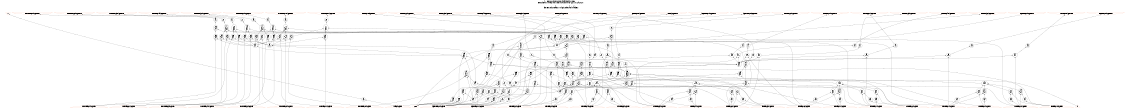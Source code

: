 # Network structure generated by ABC

digraph network {
size = "7.5,10";
center = true;
edge [dir = back];

{
  node [shape = plaintext];
  edge [style = invis];
  LevelTitle1 [label=""];
  LevelTitle2 [label=""];
  Level11 [label = ""];
  Level10 [label = ""];
  Level9 [label = ""];
  Level8 [label = ""];
  Level7 [label = ""];
  Level6 [label = ""];
  Level5 [label = ""];
  Level4 [label = ""];
  Level3 [label = ""];
  Level2 [label = ""];
  Level1 [label = ""];
  Level0 [label = ""];
  LevelTitle1 ->  LevelTitle2 ->  Level11 ->  Level10 ->  Level9 ->  Level8 ->  Level7 ->  Level6 ->  Level5 ->  Level4 ->  Level3 ->  Level2 ->  Level1 ->  Level0;
}

{
  rank = same;
  LevelTitle1;
  title1 [shape=plaintext,
          fontsize=20,
          fontname = "Times-Roman",
          label="Network structure visualized by ABC\nBenchmark \"b09_C.blif\". Time was Thu Oct  8 21:07:29 2020. "
         ];
}

{
  rank = same;
  LevelTitle2;
  title2 [shape=plaintext,
          fontsize=18,
          fontname = "Times-Roman",
          label="The network contains 170 logic nodes and 0 latches.\n"
         ];
}

{
  rank = same;
  Level11;
  Node29 [label = "Y", shape = invtriangle, color = coral, fillcolor = coral];
  Node30 [label = "D_OUT_REG_7__SCAN_OUT", shape = invtriangle, color = coral, fillcolor = coral];
  Node31 [label = "D_OUT_REG_6__SCAN_OUT", shape = invtriangle, color = coral, fillcolor = coral];
  Node32 [label = "D_OUT_REG_5__SCAN_OUT", shape = invtriangle, color = coral, fillcolor = coral];
  Node33 [label = "D_OUT_REG_4__SCAN_OUT", shape = invtriangle, color = coral, fillcolor = coral];
  Node34 [label = "D_OUT_REG_3__SCAN_OUT", shape = invtriangle, color = coral, fillcolor = coral];
  Node35 [label = "D_OUT_REG_2__SCAN_OUT", shape = invtriangle, color = coral, fillcolor = coral];
  Node36 [label = "D_OUT_REG_1__SCAN_OUT", shape = invtriangle, color = coral, fillcolor = coral];
  Node37 [label = "D_OUT_REG_0__SCAN_OUT", shape = invtriangle, color = coral, fillcolor = coral];
  Node38 [label = "OLD_REG_7__SCAN_OUT", shape = invtriangle, color = coral, fillcolor = coral];
  Node39 [label = "OLD_REG_6__SCAN_OUT", shape = invtriangle, color = coral, fillcolor = coral];
  Node40 [label = "OLD_REG_5__SCAN_OUT", shape = invtriangle, color = coral, fillcolor = coral];
  Node41 [label = "OLD_REG_4__SCAN_OUT", shape = invtriangle, color = coral, fillcolor = coral];
  Node42 [label = "OLD_REG_3__SCAN_OUT", shape = invtriangle, color = coral, fillcolor = coral];
  Node43 [label = "OLD_REG_2__SCAN_OUT", shape = invtriangle, color = coral, fillcolor = coral];
  Node44 [label = "OLD_REG_1__SCAN_OUT", shape = invtriangle, color = coral, fillcolor = coral];
  Node45 [label = "OLD_REG_0__SCAN_OUT", shape = invtriangle, color = coral, fillcolor = coral];
  Node46 [label = "Y_REG_SCAN_OUT", shape = invtriangle, color = coral, fillcolor = coral];
  Node47 [label = "STATO_REG_1__SCAN_OUT", shape = invtriangle, color = coral, fillcolor = coral];
  Node48 [label = "STATO_REG_0__SCAN_OUT", shape = invtriangle, color = coral, fillcolor = coral];
  Node49 [label = "D_IN_REG_8__SCAN_OUT", shape = invtriangle, color = coral, fillcolor = coral];
  Node50 [label = "D_IN_REG_7__SCAN_OUT", shape = invtriangle, color = coral, fillcolor = coral];
  Node51 [label = "D_IN_REG_6__SCAN_OUT", shape = invtriangle, color = coral, fillcolor = coral];
  Node52 [label = "D_IN_REG_5__SCAN_OUT", shape = invtriangle, color = coral, fillcolor = coral];
  Node53 [label = "D_IN_REG_4__SCAN_OUT", shape = invtriangle, color = coral, fillcolor = coral];
  Node54 [label = "D_IN_REG_3__SCAN_OUT", shape = invtriangle, color = coral, fillcolor = coral];
  Node55 [label = "D_IN_REG_2__SCAN_OUT", shape = invtriangle, color = coral, fillcolor = coral];
  Node56 [label = "D_IN_REG_1__SCAN_OUT", shape = invtriangle, color = coral, fillcolor = coral];
  Node57 [label = "D_IN_REG_0__SCAN_OUT", shape = invtriangle, color = coral, fillcolor = coral];
}

{
  rank = same;
  Level10;
  Node59 [label = "59\n1 1", shape = ellipse];
  Node60 [label = "60\n1 1", shape = ellipse];
  Node61 [label = "61\n1 1", shape = ellipse];
  Node62 [label = "62\n1 1", shape = ellipse];
  Node63 [label = "63\n1 1", shape = ellipse];
  Node64 [label = "64\n1 1", shape = ellipse];
  Node65 [label = "65\n1 1", shape = ellipse];
  Node66 [label = "66\n1 1", shape = ellipse];
}

{
  rank = same;
  Level9;
  Node78 [label = "78\n1 1", shape = ellipse];
  Node111 [label = "111\n0-- 1\n-0- 1\n--0 1", shape = ellipse];
  Node112 [label = "112\n0-- 1\n-0- 1\n--0 1", shape = ellipse];
  Node113 [label = "113\n0-- 1\n-0- 1\n--0 1", shape = ellipse];
  Node114 [label = "114\n0-- 1\n-0- 1\n--0 1", shape = ellipse];
  Node115 [label = "115\n0-- 1\n-0- 1\n--0 1", shape = ellipse];
  Node116 [label = "116\n0-- 1\n-0- 1\n--0 1", shape = ellipse];
  Node117 [label = "117\n0-- 1\n-0- 1\n--0 1", shape = ellipse];
  Node118 [label = "118\n0- 1\n-0 1", shape = ellipse];
}

{
  rank = same;
  Level8;
  Node77 [label = "77\n1 1", shape = ellipse];
  Node101 [label = "101\n0- 1\n-0 1", shape = ellipse];
  Node155 [label = "155\n0- 1\n-0 1", shape = ellipse];
  Node156 [label = "156\n0- 1\n-0 1", shape = ellipse];
  Node157 [label = "157\n0- 1\n-0 1", shape = ellipse];
  Node158 [label = "158\n0- 1\n-0 1", shape = ellipse];
  Node159 [label = "159\n0- 1\n-0 1", shape = ellipse];
  Node160 [label = "160\n0- 1\n-0 1", shape = ellipse];
  Node161 [label = "161\n0- 1\n-0 1", shape = ellipse];
  Node162 [label = "162\n0- 1\n-0 1", shape = ellipse];
  Node163 [label = "163\n0- 1\n-0 1", shape = ellipse];
  Node164 [label = "164\n0- 1\n-0 1", shape = ellipse];
  Node165 [label = "165\n0- 1\n-0 1", shape = ellipse];
  Node166 [label = "166\n0- 1\n-0 1", shape = ellipse];
  Node167 [label = "167\n0- 1\n-0 1", shape = ellipse];
  Node168 [label = "168\n0- 1\n-0 1", shape = ellipse];
  Node169 [label = "169\n0- 1\n-0 1", shape = ellipse];
  Node170 [label = "170\n0- 1\n-0 1", shape = ellipse];
  Node171 [label = "171\n0- 1\n-0 1", shape = ellipse];
  Node172 [label = "172\n0- 1\n-0 1", shape = ellipse];
  Node173 [label = "173\n0- 1\n-0 1", shape = ellipse];
  Node174 [label = "174\n0- 1\n-0 1", shape = ellipse];
  Node175 [label = "175\n0- 1\n-0 1", shape = ellipse];
  Node176 [label = "176\n0- 1\n-0 1", shape = ellipse];
  Node177 [label = "177\n0- 1\n-0 1", shape = ellipse];
}

{
  rank = same;
  Level7;
  Node75 [label = "75\n1 1", shape = ellipse];
  Node79 [label = "79\n1 1", shape = ellipse];
  Node80 [label = "80\n1 1", shape = ellipse];
  Node81 [label = "81\n1 1", shape = ellipse];
  Node82 [label = "82\n1 1", shape = ellipse];
  Node83 [label = "83\n1 1", shape = ellipse];
  Node84 [label = "84\n1 1", shape = ellipse];
  Node85 [label = "85\n1 1", shape = ellipse];
  Node86 [label = "86\n1 1", shape = ellipse];
  Node88 [label = "88\n11 1", shape = ellipse];
  Node89 [label = "89\n11 1", shape = ellipse];
  Node91 [label = "91\n0-- 1\n-0- 1\n--0 1", shape = ellipse];
  Node154 [label = "154\n0 1", shape = ellipse];
  Node204 [label = "204\n0- 1\n-0 1", shape = ellipse];
}

{
  rank = same;
  Level6;
  Node67 [label = "67\n1 1", shape = ellipse];
  Node68 [label = "68\n1 1", shape = ellipse];
  Node69 [label = "69\n1 1", shape = ellipse];
  Node70 [label = "70\n1 1", shape = ellipse];
  Node71 [label = "71\n1 1", shape = ellipse];
  Node72 [label = "72\n1 1", shape = ellipse];
  Node73 [label = "73\n1 1", shape = ellipse];
  Node74 [label = "74\n1 1", shape = ellipse];
  Node93 [label = "93\n11 1", shape = ellipse];
  Node94 [label = "94\n11 1", shape = ellipse];
  Node95 [label = "95\n11 1", shape = ellipse];
  Node96 [label = "96\n11 1", shape = ellipse];
  Node97 [label = "97\n11 1", shape = ellipse];
  Node98 [label = "98\n11 1", shape = ellipse];
  Node99 [label = "99\n11 1", shape = ellipse];
  Node100 [label = "100\n11 1", shape = ellipse];
  Node102 [label = "102\n0-- 1\n-0- 1\n--0 1", shape = ellipse];
  Node140 [label = "140\n0-- 1\n-0- 1\n--0 1", shape = ellipse];
  Node153 [label = "153\n0- 1\n-0 1", shape = ellipse];
  Node200 [label = "200\n0- 1\n-0 1", shape = ellipse];
}

{
  rank = same;
  Level5;
  Node103 [label = "103\n0- 1\n-0 1", shape = ellipse];
  Node104 [label = "104\n0- 1\n-0 1", shape = ellipse];
  Node105 [label = "105\n0- 1\n-0 1", shape = ellipse];
  Node106 [label = "106\n0- 1\n-0 1", shape = ellipse];
  Node107 [label = "107\n0- 1\n-0 1", shape = ellipse];
  Node108 [label = "108\n0- 1\n-0 1", shape = ellipse];
  Node109 [label = "109\n0- 1\n-0 1", shape = ellipse];
  Node110 [label = "110\n0- 1\n-0 1", shape = ellipse];
  Node147 [label = "147\n0 1", shape = ellipse];
  Node150 [label = "150\n0- 1\n-0 1", shape = ellipse];
  Node199 [label = "199\n0- 1\n-0 1", shape = ellipse];
  Node203 [label = "203\n0- 1\n-0 1", shape = ellipse];
  Node206 [label = "206\n0- 1\n-0 1", shape = ellipse];
}

{
  rank = same;
  Level4;
  Node138 [label = "138\n0--- 1\n-0-- 1\n--0- 1\n---0 1", shape = ellipse];
  Node181 [label = "181\n0- 1\n-0 1", shape = ellipse];
  Node183 [label = "183\n0- 1\n-0 1", shape = ellipse];
  Node185 [label = "185\n0- 1\n-0 1", shape = ellipse];
  Node187 [label = "187\n0- 1\n-0 1", shape = ellipse];
  Node189 [label = "189\n0- 1\n-0 1", shape = ellipse];
  Node191 [label = "191\n0- 1\n-0 1", shape = ellipse];
  Node193 [label = "193\n0- 1\n-0 1", shape = ellipse];
  Node195 [label = "195\n0- 1\n-0 1", shape = ellipse];
  Node197 [label = "197\n0-- 1\n-0- 1\n--0 1", shape = ellipse];
  Node198 [label = "198\n0- 1\n-0 1", shape = ellipse];
  Node202 [label = "202\n0- 1\n-0 1", shape = ellipse];
  Node205 [label = "205\n0- 1\n-0 1", shape = ellipse];
}

{
  rank = same;
  Level3;
  Node76 [label = "76\n1 1", shape = ellipse];
  Node90 [label = "90\n11 1", shape = ellipse];
  Node143 [label = "143\n1111 1", shape = ellipse];
  Node144 [label = "144\n1111 1", shape = ellipse];
  Node145 [label = "145\n1111 1", shape = ellipse];
  Node146 [label = "146\n1111 1", shape = ellipse];
  Node148 [label = "148\n0 1", shape = ellipse];
  Node149 [label = "149\n0 1", shape = ellipse];
  Node179 [label = "179\n0- 1\n-0 1", shape = ellipse];
  Node180 [label = "180\n0- 1\n-0 1", shape = ellipse];
  Node182 [label = "182\n0- 1\n-0 1", shape = ellipse];
  Node184 [label = "184\n0- 1\n-0 1", shape = ellipse];
  Node186 [label = "186\n0- 1\n-0 1", shape = ellipse];
  Node188 [label = "188\n0- 1\n-0 1", shape = ellipse];
  Node190 [label = "190\n0- 1\n-0 1", shape = ellipse];
  Node192 [label = "192\n0- 1\n-0 1", shape = ellipse];
  Node194 [label = "194\n0- 1\n-0 1", shape = ellipse];
  Node224 [label = "224\n0- 1\n-0 1", shape = ellipse];
}

{
  rank = same;
  Level2;
  Node92 [label = "92\n0- 1\n-0 1", shape = ellipse];
  Node141 [label = "141\n0- 1\n-0 1", shape = ellipse];
  Node142 [label = "142\n0- 1\n-0 1", shape = ellipse];
  Node151 [label = "151\n0 1", shape = ellipse];
  Node152 [label = "152\n0- 1\n-0 1", shape = ellipse];
  Node178 [label = "178\n0- 1\n-0 1", shape = ellipse];
  Node201 [label = "201\n0- 1\n-0 1", shape = ellipse];
  Node207 [label = "207\n0- 1\n-0 1", shape = ellipse];
  Node208 [label = "208\n0- 1\n-0 1", shape = ellipse];
  Node209 [label = "209\n0- 1\n-0 1", shape = ellipse];
  Node210 [label = "210\n0- 1\n-0 1", shape = ellipse];
  Node211 [label = "211\n0- 1\n-0 1", shape = ellipse];
  Node212 [label = "212\n0- 1\n-0 1", shape = ellipse];
  Node213 [label = "213\n0- 1\n-0 1", shape = ellipse];
  Node214 [label = "214\n0- 1\n-0 1", shape = ellipse];
  Node215 [label = "215\n0- 1\n-0 1", shape = ellipse];
  Node216 [label = "216\n0- 1\n-0 1", shape = ellipse];
  Node217 [label = "217\n0- 1\n-0 1", shape = ellipse];
  Node218 [label = "218\n0- 1\n-0 1", shape = ellipse];
  Node219 [label = "219\n0- 1\n-0 1", shape = ellipse];
  Node220 [label = "220\n0- 1\n-0 1", shape = ellipse];
  Node221 [label = "221\n0- 1\n-0 1", shape = ellipse];
  Node222 [label = "222\n0- 1\n-0 1", shape = ellipse];
  Node223 [label = "223\n0- 1\n-0 1", shape = ellipse];
  Node225 [label = "225\n0- 1\n-0 1", shape = ellipse];
}

{
  rank = same;
  Level1;
  Node58 [label = "58\n1 1", shape = ellipse];
  Node87 [label = "87\n11 1", shape = ellipse];
  Node119 [label = "119\n0 1", shape = ellipse];
  Node120 [label = "120\n0 1", shape = ellipse];
  Node121 [label = "121\n0 1", shape = ellipse];
  Node122 [label = "122\n0 1", shape = ellipse];
  Node123 [label = "123\n0 1", shape = ellipse];
  Node124 [label = "124\n0 1", shape = ellipse];
  Node125 [label = "125\n0 1", shape = ellipse];
  Node126 [label = "126\n0 1", shape = ellipse];
  Node127 [label = "127\n0 1", shape = ellipse];
  Node128 [label = "128\n0 1", shape = ellipse];
  Node129 [label = "129\n0 1", shape = ellipse];
  Node130 [label = "130\n0 1", shape = ellipse];
  Node131 [label = "131\n0 1", shape = ellipse];
  Node132 [label = "132\n0 1", shape = ellipse];
  Node133 [label = "133\n0 1", shape = ellipse];
  Node134 [label = "134\n0 1", shape = ellipse];
  Node135 [label = "135\n0 1", shape = ellipse];
  Node136 [label = "136\n0 1", shape = ellipse];
  Node137 [label = "137\n0 1", shape = ellipse];
  Node139 [label = "139\n0- 1\n-0 1", shape = ellipse];
  Node196 [label = "196\n1- 1\n-1 1", shape = ellipse];
  Node226 [label = "226\n1- 1\n-1 1", shape = ellipse];
}

{
  rank = same;
  Level0;
  Node1 [label = "X", shape = triangle, color = coral, fillcolor = coral];
  Node2 [label = "D_OUT_REG_7__SCAN_IN", shape = triangle, color = coral, fillcolor = coral];
  Node3 [label = "D_OUT_REG_6__SCAN_IN", shape = triangle, color = coral, fillcolor = coral];
  Node4 [label = "D_OUT_REG_5__SCAN_IN", shape = triangle, color = coral, fillcolor = coral];
  Node5 [label = "D_OUT_REG_4__SCAN_IN", shape = triangle, color = coral, fillcolor = coral];
  Node6 [label = "D_OUT_REG_3__SCAN_IN", shape = triangle, color = coral, fillcolor = coral];
  Node7 [label = "D_OUT_REG_2__SCAN_IN", shape = triangle, color = coral, fillcolor = coral];
  Node8 [label = "D_OUT_REG_1__SCAN_IN", shape = triangle, color = coral, fillcolor = coral];
  Node9 [label = "D_OUT_REG_0__SCAN_IN", shape = triangle, color = coral, fillcolor = coral];
  Node10 [label = "OLD_REG_7__SCAN_IN", shape = triangle, color = coral, fillcolor = coral];
  Node11 [label = "OLD_REG_6__SCAN_IN", shape = triangle, color = coral, fillcolor = coral];
  Node12 [label = "OLD_REG_5__SCAN_IN", shape = triangle, color = coral, fillcolor = coral];
  Node13 [label = "OLD_REG_4__SCAN_IN", shape = triangle, color = coral, fillcolor = coral];
  Node14 [label = "OLD_REG_3__SCAN_IN", shape = triangle, color = coral, fillcolor = coral];
  Node15 [label = "OLD_REG_2__SCAN_IN", shape = triangle, color = coral, fillcolor = coral];
  Node16 [label = "OLD_REG_1__SCAN_IN", shape = triangle, color = coral, fillcolor = coral];
  Node17 [label = "OLD_REG_0__SCAN_IN", shape = triangle, color = coral, fillcolor = coral];
  Node18 [label = "Y_REG_SCAN_IN", shape = triangle, color = coral, fillcolor = coral];
  Node19 [label = "STATO_REG_1__SCAN_IN", shape = triangle, color = coral, fillcolor = coral];
  Node20 [label = "STATO_REG_0__SCAN_IN", shape = triangle, color = coral, fillcolor = coral];
  Node21 [label = "D_IN_REG_8__SCAN_IN", shape = triangle, color = coral, fillcolor = coral];
  Node22 [label = "D_IN_REG_7__SCAN_IN", shape = triangle, color = coral, fillcolor = coral];
  Node23 [label = "D_IN_REG_6__SCAN_IN", shape = triangle, color = coral, fillcolor = coral];
  Node24 [label = "D_IN_REG_5__SCAN_IN", shape = triangle, color = coral, fillcolor = coral];
  Node25 [label = "D_IN_REG_4__SCAN_IN", shape = triangle, color = coral, fillcolor = coral];
  Node26 [label = "D_IN_REG_3__SCAN_IN", shape = triangle, color = coral, fillcolor = coral];
  Node27 [label = "D_IN_REG_2__SCAN_IN", shape = triangle, color = coral, fillcolor = coral];
  Node28 [label = "D_IN_REG_1__SCAN_IN", shape = triangle, color = coral, fillcolor = coral];
  Node227 [label = "Const0", shape = ellipse, color = coral, fillcolor = coral];
}

title1 -> title2 [style = invis];
title2 -> Node29 [style = invis];
title2 -> Node30 [style = invis];
title2 -> Node31 [style = invis];
title2 -> Node32 [style = invis];
title2 -> Node33 [style = invis];
title2 -> Node34 [style = invis];
title2 -> Node35 [style = invis];
title2 -> Node36 [style = invis];
title2 -> Node37 [style = invis];
title2 -> Node38 [style = invis];
title2 -> Node39 [style = invis];
title2 -> Node40 [style = invis];
title2 -> Node41 [style = invis];
title2 -> Node42 [style = invis];
title2 -> Node43 [style = invis];
title2 -> Node44 [style = invis];
title2 -> Node45 [style = invis];
title2 -> Node46 [style = invis];
title2 -> Node47 [style = invis];
title2 -> Node48 [style = invis];
title2 -> Node49 [style = invis];
title2 -> Node50 [style = invis];
title2 -> Node51 [style = invis];
title2 -> Node52 [style = invis];
title2 -> Node53 [style = invis];
title2 -> Node54 [style = invis];
title2 -> Node55 [style = invis];
title2 -> Node56 [style = invis];
title2 -> Node57 [style = invis];
Node29 -> Node30 [style = invis];
Node30 -> Node31 [style = invis];
Node31 -> Node32 [style = invis];
Node32 -> Node33 [style = invis];
Node33 -> Node34 [style = invis];
Node34 -> Node35 [style = invis];
Node35 -> Node36 [style = invis];
Node36 -> Node37 [style = invis];
Node37 -> Node38 [style = invis];
Node38 -> Node39 [style = invis];
Node39 -> Node40 [style = invis];
Node40 -> Node41 [style = invis];
Node41 -> Node42 [style = invis];
Node42 -> Node43 [style = invis];
Node43 -> Node44 [style = invis];
Node44 -> Node45 [style = invis];
Node45 -> Node46 [style = invis];
Node46 -> Node47 [style = invis];
Node47 -> Node48 [style = invis];
Node48 -> Node49 [style = invis];
Node49 -> Node50 [style = invis];
Node50 -> Node51 [style = invis];
Node51 -> Node52 [style = invis];
Node52 -> Node53 [style = invis];
Node53 -> Node54 [style = invis];
Node54 -> Node55 [style = invis];
Node55 -> Node56 [style = invis];
Node56 -> Node57 [style = invis];
Node29 -> Node58 [style = solid];
Node30 -> Node59 [style = solid];
Node31 -> Node60 [style = solid];
Node32 -> Node61 [style = solid];
Node33 -> Node62 [style = solid];
Node34 -> Node63 [style = solid];
Node35 -> Node64 [style = solid];
Node36 -> Node65 [style = solid];
Node37 -> Node66 [style = solid];
Node38 -> Node67 [style = solid];
Node39 -> Node68 [style = solid];
Node40 -> Node69 [style = solid];
Node41 -> Node70 [style = solid];
Node42 -> Node71 [style = solid];
Node43 -> Node72 [style = solid];
Node44 -> Node73 [style = solid];
Node45 -> Node74 [style = solid];
Node46 -> Node75 [style = solid];
Node47 -> Node76 [style = solid];
Node48 -> Node77 [style = solid];
Node49 -> Node78 [style = solid];
Node50 -> Node79 [style = solid];
Node51 -> Node80 [style = solid];
Node52 -> Node81 [style = solid];
Node53 -> Node82 [style = solid];
Node54 -> Node83 [style = solid];
Node55 -> Node84 [style = solid];
Node56 -> Node85 [style = solid];
Node57 -> Node86 [style = solid];
Node58 -> Node18 [style = solid];
Node59 -> Node118 [style = solid];
Node60 -> Node117 [style = solid];
Node61 -> Node116 [style = solid];
Node62 -> Node115 [style = solid];
Node63 -> Node114 [style = solid];
Node64 -> Node113 [style = solid];
Node65 -> Node112 [style = solid];
Node66 -> Node111 [style = solid];
Node67 -> Node110 [style = solid];
Node68 -> Node109 [style = solid];
Node69 -> Node108 [style = solid];
Node70 -> Node107 [style = solid];
Node71 -> Node106 [style = solid];
Node72 -> Node105 [style = solid];
Node73 -> Node104 [style = solid];
Node74 -> Node103 [style = solid];
Node75 -> Node102 [style = solid];
Node76 -> Node92 [style = solid];
Node77 -> Node91 [style = solid];
Node78 -> Node101 [style = solid];
Node79 -> Node100 [style = solid];
Node80 -> Node99 [style = solid];
Node81 -> Node98 [style = solid];
Node82 -> Node97 [style = solid];
Node83 -> Node96 [style = solid];
Node84 -> Node95 [style = solid];
Node85 -> Node94 [style = solid];
Node86 -> Node93 [style = solid];
Node87 -> Node19 [style = solid];
Node87 -> Node20 [style = solid];
Node88 -> Node140 [style = solid];
Node88 -> Node20 [style = solid];
Node89 -> Node149 [style = solid];
Node89 -> Node140 [style = solid];
Node90 -> Node141 [style = solid];
Node90 -> Node201 [style = solid];
Node91 -> Node224 [style = solid];
Node91 -> Node223 [style = solid];
Node91 -> Node153 [style = solid];
Node92 -> Node137 [style = solid];
Node92 -> Node139 [style = solid];
Node93 -> Node206 [style = solid];
Node93 -> Node28 [style = solid];
Node94 -> Node206 [style = solid];
Node94 -> Node27 [style = solid];
Node95 -> Node206 [style = solid];
Node95 -> Node26 [style = solid];
Node96 -> Node206 [style = solid];
Node96 -> Node25 [style = solid];
Node97 -> Node206 [style = solid];
Node97 -> Node24 [style = solid];
Node98 -> Node206 [style = solid];
Node98 -> Node23 [style = solid];
Node99 -> Node206 [style = solid];
Node99 -> Node22 [style = solid];
Node100 -> Node206 [style = solid];
Node100 -> Node21 [style = solid];
Node101 -> Node204 [style = solid];
Node101 -> Node203 [style = solid];
Node102 -> Node197 [style = solid];
Node102 -> Node198 [style = solid];
Node102 -> Node150 [style = solid];
Node103 -> Node195 [style = solid];
Node103 -> Node194 [style = solid];
Node104 -> Node193 [style = solid];
Node104 -> Node192 [style = solid];
Node105 -> Node191 [style = solid];
Node105 -> Node190 [style = solid];
Node106 -> Node189 [style = solid];
Node106 -> Node188 [style = solid];
Node107 -> Node187 [style = solid];
Node107 -> Node186 [style = solid];
Node108 -> Node185 [style = solid];
Node108 -> Node184 [style = solid];
Node109 -> Node183 [style = solid];
Node109 -> Node182 [style = solid];
Node110 -> Node181 [style = solid];
Node110 -> Node180 [style = solid];
Node111 -> Node176 [style = solid];
Node111 -> Node175 [style = solid];
Node111 -> Node177 [style = solid];
Node112 -> Node173 [style = solid];
Node112 -> Node172 [style = solid];
Node112 -> Node174 [style = solid];
Node113 -> Node170 [style = solid];
Node113 -> Node169 [style = solid];
Node113 -> Node171 [style = solid];
Node114 -> Node167 [style = solid];
Node114 -> Node166 [style = solid];
Node114 -> Node168 [style = solid];
Node115 -> Node164 [style = solid];
Node115 -> Node163 [style = solid];
Node115 -> Node165 [style = solid];
Node116 -> Node161 [style = solid];
Node116 -> Node160 [style = solid];
Node116 -> Node162 [style = solid];
Node117 -> Node158 [style = solid];
Node117 -> Node157 [style = solid];
Node117 -> Node159 [style = solid];
Node118 -> Node156 [style = solid];
Node118 -> Node155 [style = solid];
Node119 -> Node20 [style = solid];
Node120 -> Node227 [style = solid];
Node121 -> Node28 [style = solid];
Node122 -> Node17 [style = solid];
Node123 -> Node27 [style = solid];
Node124 -> Node16 [style = solid];
Node125 -> Node26 [style = solid];
Node126 -> Node15 [style = solid];
Node127 -> Node25 [style = solid];
Node128 -> Node14 [style = solid];
Node129 -> Node24 [style = solid];
Node130 -> Node13 [style = solid];
Node131 -> Node23 [style = solid];
Node132 -> Node12 [style = solid];
Node133 -> Node21 [style = solid];
Node134 -> Node10 [style = solid];
Node135 -> Node22 [style = solid];
Node136 -> Node11 [style = solid];
Node137 -> Node19 [style = solid];
Node138 -> Node146 [style = solid];
Node138 -> Node145 [style = solid];
Node138 -> Node144 [style = solid];
Node138 -> Node143 [style = solid];
Node139 -> Node20 [style = solid];
Node139 -> Node227 [style = solid];
Node140 -> Node226 [style = solid];
Node140 -> Node225 [style = solid];
Node140 -> Node150 [style = solid];
Node141 -> Node119 [style = solid];
Node141 -> Node19 [style = solid];
Node142 -> Node137 [style = solid];
Node142 -> Node20 [style = solid];
Node143 -> Node210 [style = solid];
Node143 -> Node209 [style = solid];
Node143 -> Node208 [style = solid];
Node143 -> Node207 [style = solid];
Node144 -> Node214 [style = solid];
Node144 -> Node213 [style = solid];
Node144 -> Node212 [style = solid];
Node144 -> Node211 [style = solid];
Node145 -> Node218 [style = solid];
Node145 -> Node217 [style = solid];
Node145 -> Node216 [style = solid];
Node145 -> Node215 [style = solid];
Node146 -> Node222 [style = solid];
Node146 -> Node221 [style = solid];
Node146 -> Node220 [style = solid];
Node146 -> Node219 [style = solid];
Node147 -> Node138 [style = solid];
Node148 -> Node142 [style = solid];
Node149 -> Node141 [style = solid];
Node150 -> Node151 [style = solid];
Node150 -> Node138 [style = solid];
Node151 -> Node139 [style = solid];
Node152 -> Node120 [style = solid];
Node152 -> Node19 [style = solid];
Node153 -> Node147 [style = solid];
Node153 -> Node87 [style = solid];
Node154 -> Node140 [style = solid];
Node155 -> Node88 [style = solid];
Node155 -> Node21 [style = solid];
Node156 -> Node154 [style = solid];
Node156 -> Node2 [style = solid];
Node157 -> Node89 [style = solid];
Node157 -> Node2 [style = solid];
Node158 -> Node88 [style = solid];
Node158 -> Node22 [style = solid];
Node159 -> Node154 [style = solid];
Node159 -> Node3 [style = solid];
Node160 -> Node89 [style = solid];
Node160 -> Node3 [style = solid];
Node161 -> Node88 [style = solid];
Node161 -> Node23 [style = solid];
Node162 -> Node154 [style = solid];
Node162 -> Node4 [style = solid];
Node163 -> Node89 [style = solid];
Node163 -> Node4 [style = solid];
Node164 -> Node88 [style = solid];
Node164 -> Node24 [style = solid];
Node165 -> Node154 [style = solid];
Node165 -> Node5 [style = solid];
Node166 -> Node89 [style = solid];
Node166 -> Node5 [style = solid];
Node167 -> Node88 [style = solid];
Node167 -> Node25 [style = solid];
Node168 -> Node154 [style = solid];
Node168 -> Node6 [style = solid];
Node169 -> Node89 [style = solid];
Node169 -> Node6 [style = solid];
Node170 -> Node88 [style = solid];
Node170 -> Node26 [style = solid];
Node171 -> Node154 [style = solid];
Node171 -> Node7 [style = solid];
Node172 -> Node89 [style = solid];
Node172 -> Node7 [style = solid];
Node173 -> Node88 [style = solid];
Node173 -> Node27 [style = solid];
Node174 -> Node154 [style = solid];
Node174 -> Node8 [style = solid];
Node175 -> Node89 [style = solid];
Node175 -> Node8 [style = solid];
Node176 -> Node88 [style = solid];
Node176 -> Node28 [style = solid];
Node177 -> Node154 [style = solid];
Node177 -> Node9 [style = solid];
Node178 -> Node120 [style = solid];
Node178 -> Node20 [style = solid];
Node179 -> Node141 [style = solid];
Node179 -> Node178 [style = solid];
Node180 -> Node151 [style = solid];
Node180 -> Node21 [style = solid];
Node181 -> Node179 [style = solid];
Node181 -> Node10 [style = solid];
Node182 -> Node151 [style = solid];
Node182 -> Node22 [style = solid];
Node183 -> Node179 [style = solid];
Node183 -> Node11 [style = solid];
Node184 -> Node151 [style = solid];
Node184 -> Node23 [style = solid];
Node185 -> Node179 [style = solid];
Node185 -> Node12 [style = solid];
Node186 -> Node151 [style = solid];
Node186 -> Node24 [style = solid];
Node187 -> Node179 [style = solid];
Node187 -> Node13 [style = solid];
Node188 -> Node151 [style = solid];
Node188 -> Node25 [style = solid];
Node189 -> Node179 [style = solid];
Node189 -> Node14 [style = solid];
Node190 -> Node151 [style = solid];
Node190 -> Node26 [style = solid];
Node191 -> Node179 [style = solid];
Node191 -> Node15 [style = solid];
Node192 -> Node151 [style = solid];
Node192 -> Node27 [style = solid];
Node193 -> Node179 [style = solid];
Node193 -> Node16 [style = solid];
Node194 -> Node151 [style = solid];
Node194 -> Node28 [style = solid];
Node195 -> Node179 [style = solid];
Node195 -> Node17 [style = solid];
Node196 -> Node18 [style = solid];
Node196 -> Node227 [style = solid];
Node197 -> Node120 [style = solid];
Node197 -> Node149 [style = solid];
Node197 -> Node9 [style = solid];
Node198 -> Node148 [style = solid];
Node198 -> Node196 [style = solid];
Node199 -> Node87 [style = solid];
Node199 -> Node138 [style = solid];
Node200 -> Node142 [style = solid];
Node200 -> Node199 [style = solid];
Node201 -> Node87 [style = solid];
Node201 -> Node120 [style = solid];
Node202 -> Node90 [style = solid];
Node202 -> Node142 [style = solid];
Node203 -> Node1 [style = solid];
Node203 -> Node202 [style = solid];
Node204 -> Node200 [style = solid];
Node204 -> Node227 [style = solid];
Node205 -> Node148 [style = solid];
Node205 -> Node120 [style = solid];
Node206 -> Node90 [style = solid];
Node206 -> Node205 [style = solid];
Node207 -> Node122 [style = solid];
Node207 -> Node28 [style = solid];
Node208 -> Node121 [style = solid];
Node208 -> Node17 [style = solid];
Node209 -> Node124 [style = solid];
Node209 -> Node27 [style = solid];
Node210 -> Node123 [style = solid];
Node210 -> Node16 [style = solid];
Node211 -> Node126 [style = solid];
Node211 -> Node26 [style = solid];
Node212 -> Node125 [style = solid];
Node212 -> Node15 [style = solid];
Node213 -> Node128 [style = solid];
Node213 -> Node25 [style = solid];
Node214 -> Node127 [style = solid];
Node214 -> Node14 [style = solid];
Node215 -> Node130 [style = solid];
Node215 -> Node24 [style = solid];
Node216 -> Node129 [style = solid];
Node216 -> Node13 [style = solid];
Node217 -> Node132 [style = solid];
Node217 -> Node23 [style = solid];
Node218 -> Node131 [style = solid];
Node218 -> Node12 [style = solid];
Node219 -> Node134 [style = solid];
Node219 -> Node21 [style = solid];
Node220 -> Node133 [style = solid];
Node220 -> Node10 [style = solid];
Node221 -> Node136 [style = solid];
Node221 -> Node22 [style = solid];
Node222 -> Node135 [style = solid];
Node222 -> Node11 [style = solid];
Node223 -> Node120 [style = solid];
Node223 -> Node20 [style = solid];
Node224 -> Node152 [style = solid];
Node224 -> Node119 [style = solid];
Node225 -> Node137 [style = solid];
Node225 -> Node227 [style = solid];
Node226 -> Node20 [style = solid];
Node226 -> Node227 [style = solid];
}

